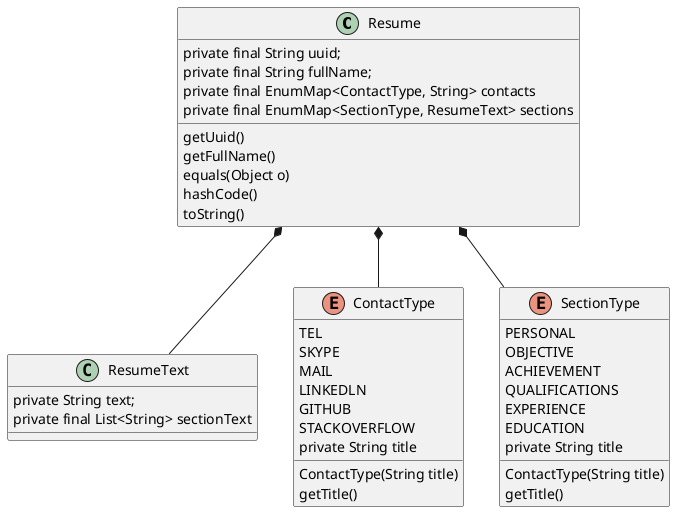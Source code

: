 @startuml
'https://plantuml.com/class-diagram
   Resume  *--  ResumeText
 class Resume {
    private final String uuid;
    private final String fullName;
    private final EnumMap<ContactType, String> contacts
    private final EnumMap<SectionType, ResumeText> sections
     getUuid()
     getFullName()
     equals(Object o)
     hashCode()
     toString()
}

 Resume  *-- ContactType
 enum ContactType{
     TEL
     SKYPE
     MAIL
     LINKEDLN
     GITHUB
     STACKOVERFLOW
     private String title
     ContactType(String title)
     getTitle()
 }

Resume  *-- SectionType
 enum SectionType{
      PERSONAL
      OBJECTIVE
      ACHIEVEMENT
      QUALIFICATIONS
      EXPERIENCE
      EDUCATION
       private String title
           ContactType(String title)
           getTitle()
 }

     class ResumeText {
        private String text;
        private final List<String> sectionText
    }
@enduml
